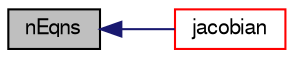 digraph "nEqns"
{
  bgcolor="transparent";
  edge [fontname="FreeSans",fontsize="10",labelfontname="FreeSans",labelfontsize="10"];
  node [fontname="FreeSans",fontsize="10",shape=record];
  rankdir="LR";
  Node262 [label="nEqns",height=0.2,width=0.4,color="black", fillcolor="grey75", style="filled", fontcolor="black"];
  Node262 -> Node263 [dir="back",color="midnightblue",fontsize="10",style="solid",fontname="FreeSans"];
  Node263 [label="jacobian",height=0.2,width=0.4,color="red",URL="$a30190.html#afb9c61fc8f348168d75404b1a34ed937",tooltip="Calculate the Jacobian of the system. "];
}
